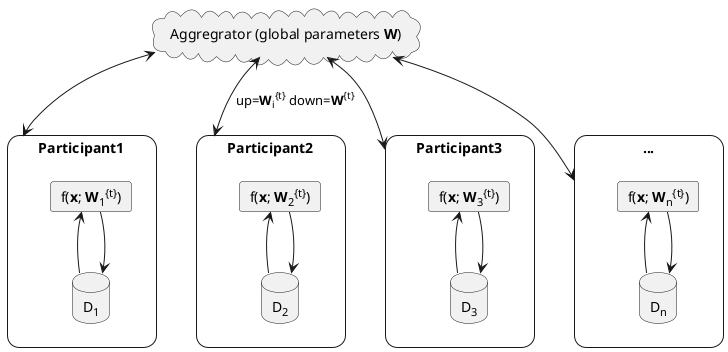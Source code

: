 @startuml memberinf_fed_deployment_diagram
skinparam rectangle {
    RoundCorner 25
}
cloud "Aggregrator (global parameters <b>W</b>)" as server
rectangle Participant1 as p1 {
    database "D<sub>1</sub>" as D1
    card "f(<b>x</b>; <b>W</b><sub>1</sub><sup>{t}</sup>)" as model1
    model1 <-- D1
    model1 --> D1
}
rectangle Participant2 as p2 {
    database "D<sub>2</sub>" as D2
    card "f(<b>x</b>; <b>W</b><sub>2</sub><sup>{t}</sup>)" as model2
    model2 <-- D2
    model2 --> D2
}
rectangle Participant3 as p3 {
    database "D<sub>3</sub>" as D3
    card "f(<b>x</b>; <b>W</b><sub>3</sub><sup>{t}</sup>)" as model3
    model3 <-- D3
    model3 --> D3
}
rectangle "..." as pn {
    database "D<sub>n</sub>" as Dn
    card "f(<b>x</b>; <b>W</b><sub>n</sub><sup>{t}</sup>)" as modeln
    modeln <-- Dn
    modeln --> Dn
}
server <--> p1
server <--> p2 : "up=<b>W</b><sub>i</sub><sup>{t}</sup> down=<b>W</b><sup>{t}</sup>"
server <--> p3
server <--> pn
@enduml